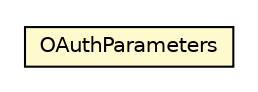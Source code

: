 #!/usr/local/bin/dot
#
# Class diagram 
# Generated by UMLGraph version R5_6-24-gf6e263 (http://www.umlgraph.org/)
#

digraph G {
	edge [fontname="Helvetica",fontsize=10,labelfontname="Helvetica",labelfontsize=10];
	node [fontname="Helvetica",fontsize=10,shape=plaintext];
	nodesep=0.25;
	ranksep=0.5;
	// net.trajano.auth.internal.OAuthParameters
	c501 [label=<<table title="net.trajano.auth.internal.OAuthParameters" border="0" cellborder="1" cellspacing="0" cellpadding="2" port="p" bgcolor="lemonChiffon" href="./OAuthParameters.html">
		<tr><td><table border="0" cellspacing="0" cellpadding="1">
<tr><td align="center" balign="center"> OAuthParameters </td></tr>
		</table></td></tr>
		</table>>, URL="./OAuthParameters.html", fontname="Helvetica", fontcolor="black", fontsize=10.0];
}

